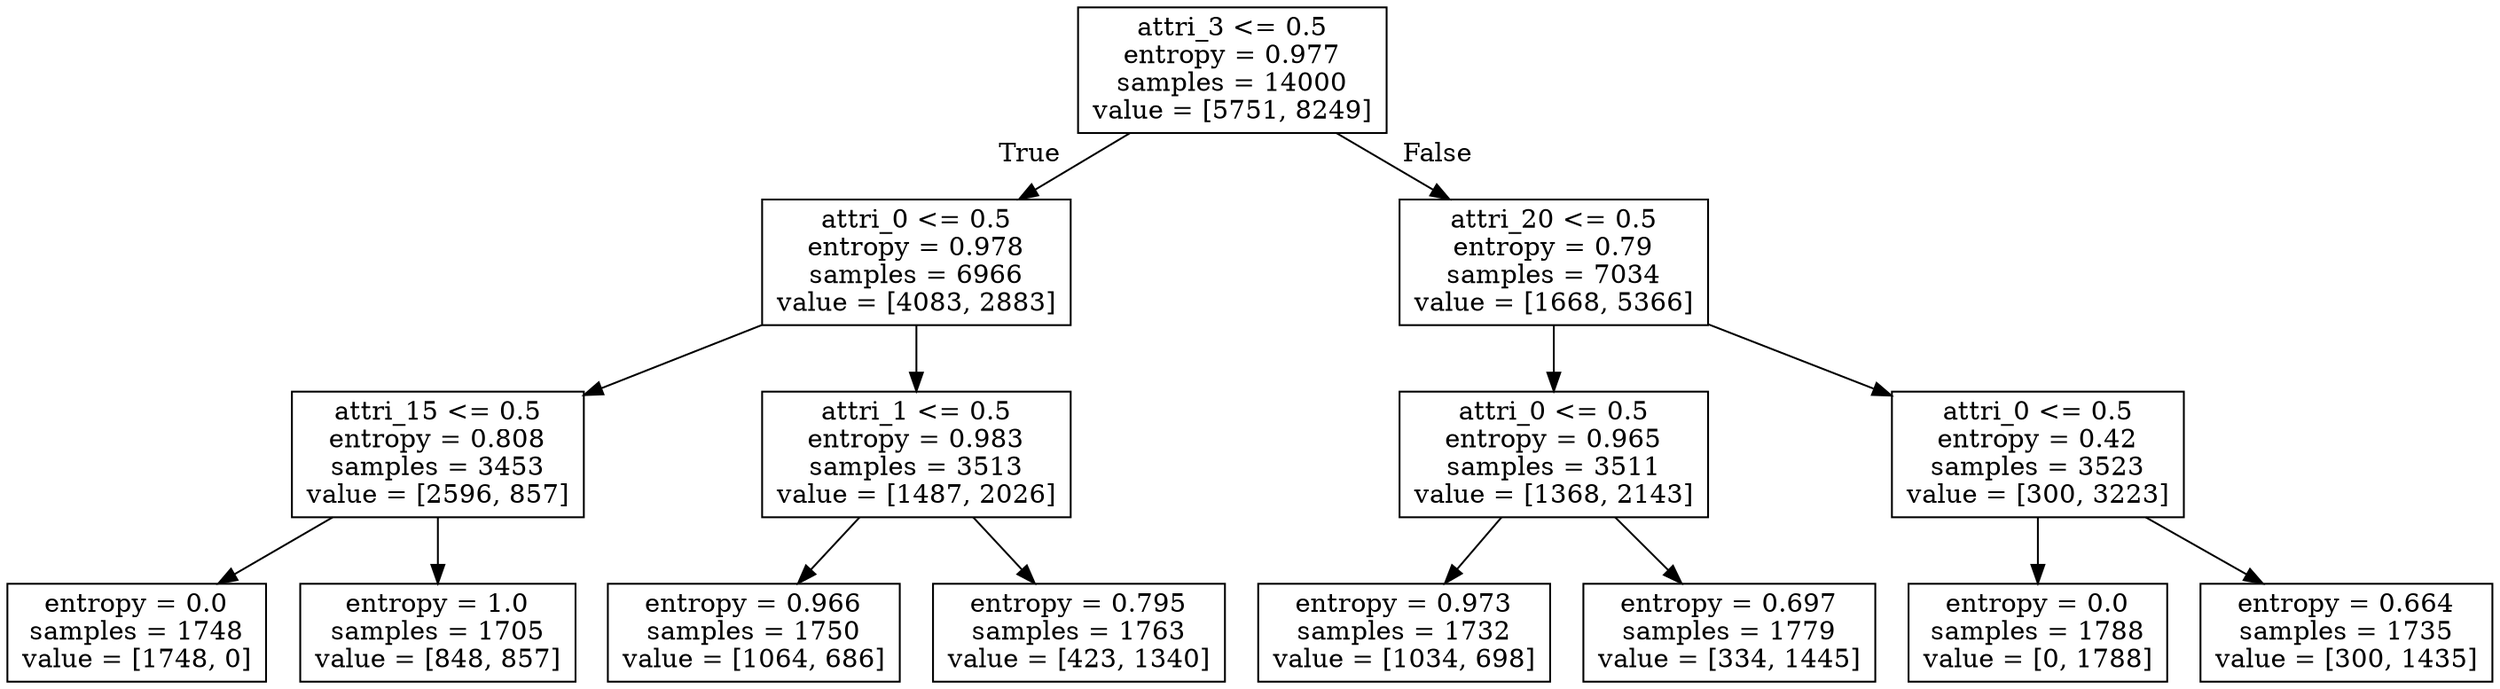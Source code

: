 digraph Tree {
node [shape=box] ;
0 [label="attri_3 <= 0.5\nentropy = 0.977\nsamples = 14000\nvalue = [5751, 8249]"] ;
1 [label="attri_0 <= 0.5\nentropy = 0.978\nsamples = 6966\nvalue = [4083, 2883]"] ;
0 -> 1 [labeldistance=2.5, labelangle=45, headlabel="True"] ;
2 [label="attri_15 <= 0.5\nentropy = 0.808\nsamples = 3453\nvalue = [2596, 857]"] ;
1 -> 2 ;
3 [label="entropy = 0.0\nsamples = 1748\nvalue = [1748, 0]"] ;
2 -> 3 ;
4 [label="entropy = 1.0\nsamples = 1705\nvalue = [848, 857]"] ;
2 -> 4 ;
5 [label="attri_1 <= 0.5\nentropy = 0.983\nsamples = 3513\nvalue = [1487, 2026]"] ;
1 -> 5 ;
6 [label="entropy = 0.966\nsamples = 1750\nvalue = [1064, 686]"] ;
5 -> 6 ;
7 [label="entropy = 0.795\nsamples = 1763\nvalue = [423, 1340]"] ;
5 -> 7 ;
8 [label="attri_20 <= 0.5\nentropy = 0.79\nsamples = 7034\nvalue = [1668, 5366]"] ;
0 -> 8 [labeldistance=2.5, labelangle=-45, headlabel="False"] ;
9 [label="attri_0 <= 0.5\nentropy = 0.965\nsamples = 3511\nvalue = [1368, 2143]"] ;
8 -> 9 ;
10 [label="entropy = 0.973\nsamples = 1732\nvalue = [1034, 698]"] ;
9 -> 10 ;
11 [label="entropy = 0.697\nsamples = 1779\nvalue = [334, 1445]"] ;
9 -> 11 ;
12 [label="attri_0 <= 0.5\nentropy = 0.42\nsamples = 3523\nvalue = [300, 3223]"] ;
8 -> 12 ;
13 [label="entropy = 0.0\nsamples = 1788\nvalue = [0, 1788]"] ;
12 -> 13 ;
14 [label="entropy = 0.664\nsamples = 1735\nvalue = [300, 1435]"] ;
12 -> 14 ;
}